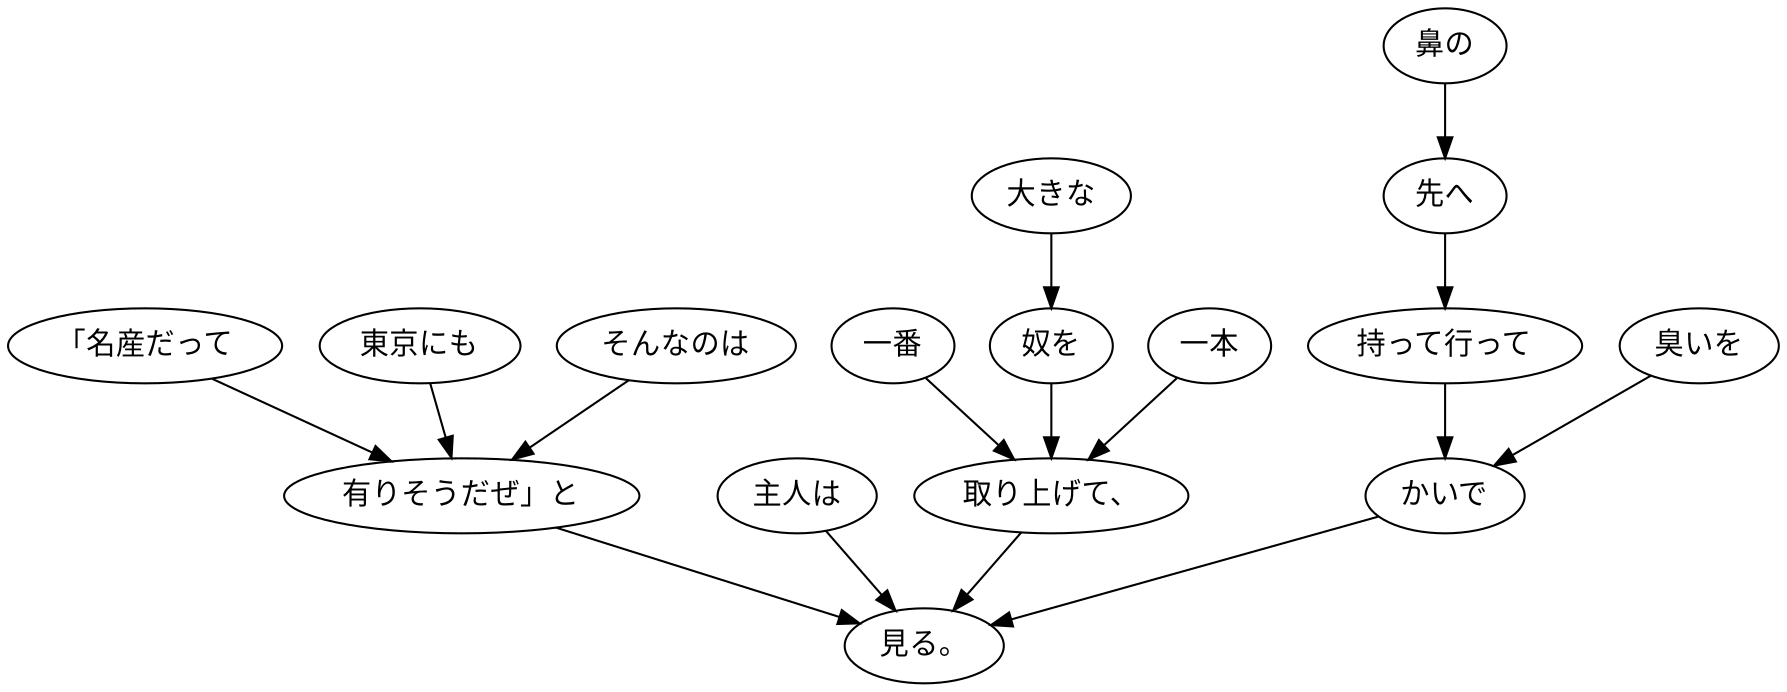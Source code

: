digraph graph7692 {
	node0 [label="「名産だって"];
	node1 [label="東京にも"];
	node2 [label="そんなのは"];
	node3 [label="有りそうだぜ」と"];
	node4 [label="主人は"];
	node5 [label="一番"];
	node6 [label="大きな"];
	node7 [label="奴を"];
	node8 [label="一本"];
	node9 [label="取り上げて、"];
	node10 [label="鼻の"];
	node11 [label="先へ"];
	node12 [label="持って行って"];
	node13 [label="臭いを"];
	node14 [label="かいで"];
	node15 [label="見る。"];
	node0 -> node3;
	node1 -> node3;
	node2 -> node3;
	node3 -> node15;
	node4 -> node15;
	node5 -> node9;
	node6 -> node7;
	node7 -> node9;
	node8 -> node9;
	node9 -> node15;
	node10 -> node11;
	node11 -> node12;
	node12 -> node14;
	node13 -> node14;
	node14 -> node15;
}
